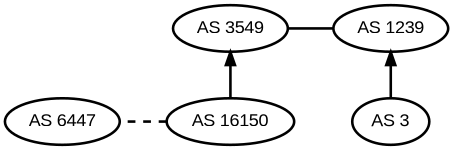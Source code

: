 strict graph {
	graph [ordering=out, margin=0, nodesep=0.5, ranksep=0.5, size="6,1"];
	"fake2" [style=invis];
	"3" [label="AS 3", shape=oval, fontname=Arial, penwidth=2];
	"1239" [label="AS 1239", shape=oval, fontname=Arial, penwidth=2];
	"3549" [label="AS 3549", shape=oval, fontname=Arial, penwidth=2];
	"16150" [label="AS 16150", shape=oval, fontname=Arial, penwidth=2];
	"6447" [label="AS 6447", shape=oval, fontname=Arial, penwidth=2];

	"3549" -- "16150" [penwidth=2, dir=back, arrowhead=normal];
	"1239" -- "3" [penwidth=2, dir=back, arrowhead=normal];
    "16150" -- "6447" [penwidth=2, style=dashed, constraint=false];
	"3549" -- "1239" [penwidth=2, constraint=false];
    "fake2" -- "6447" [style=invis];
}
